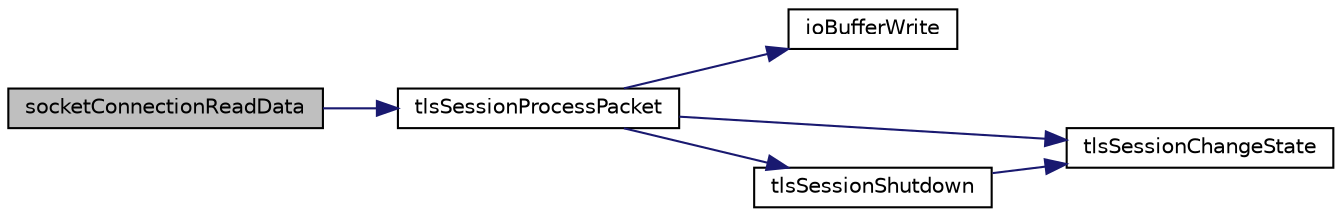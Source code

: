 digraph "socketConnectionReadData"
{
 // LATEX_PDF_SIZE
  edge [fontname="Helvetica",fontsize="10",labelfontname="Helvetica",labelfontsize="10"];
  node [fontname="Helvetica",fontsize="10",shape=record];
  rankdir="LR";
  Node1 [label="socketConnectionReadData",height=0.2,width=0.4,color="black", fillcolor="grey75", style="filled", fontcolor="black",tooltip=" "];
  Node1 -> Node2 [color="midnightblue",fontsize="10",style="solid",fontname="Helvetica"];
  Node2 [label="tlsSessionProcessPacket",height=0.2,width=0.4,color="black", fillcolor="white", style="filled",URL="$Tls_8h.html#aa4fe15fc18b9910c16b5c63cc38376d6",tooltip=" "];
  Node2 -> Node3 [color="midnightblue",fontsize="10",style="solid",fontname="Helvetica"];
  Node3 [label="ioBufferWrite",height=0.2,width=0.4,color="black", fillcolor="white", style="filled",URL="$IOBuffer_8c.html#a1fd767c00239c83072309f23641b22f6",tooltip=" "];
  Node2 -> Node4 [color="midnightblue",fontsize="10",style="solid",fontname="Helvetica"];
  Node4 [label="tlsSessionChangeState",height=0.2,width=0.4,color="black", fillcolor="white", style="filled",URL="$Tls_8c.html#a7dbb041b5b15c6784e9f57a09a08d467",tooltip=" "];
  Node2 -> Node5 [color="midnightblue",fontsize="10",style="solid",fontname="Helvetica"];
  Node5 [label="tlsSessionShutdown",height=0.2,width=0.4,color="black", fillcolor="white", style="filled",URL="$Tls__mbedtls_8c.html#aca41778af81f4d5b5a71dcaf5e686bb9",tooltip=" "];
  Node5 -> Node4 [color="midnightblue",fontsize="10",style="solid",fontname="Helvetica"];
}
